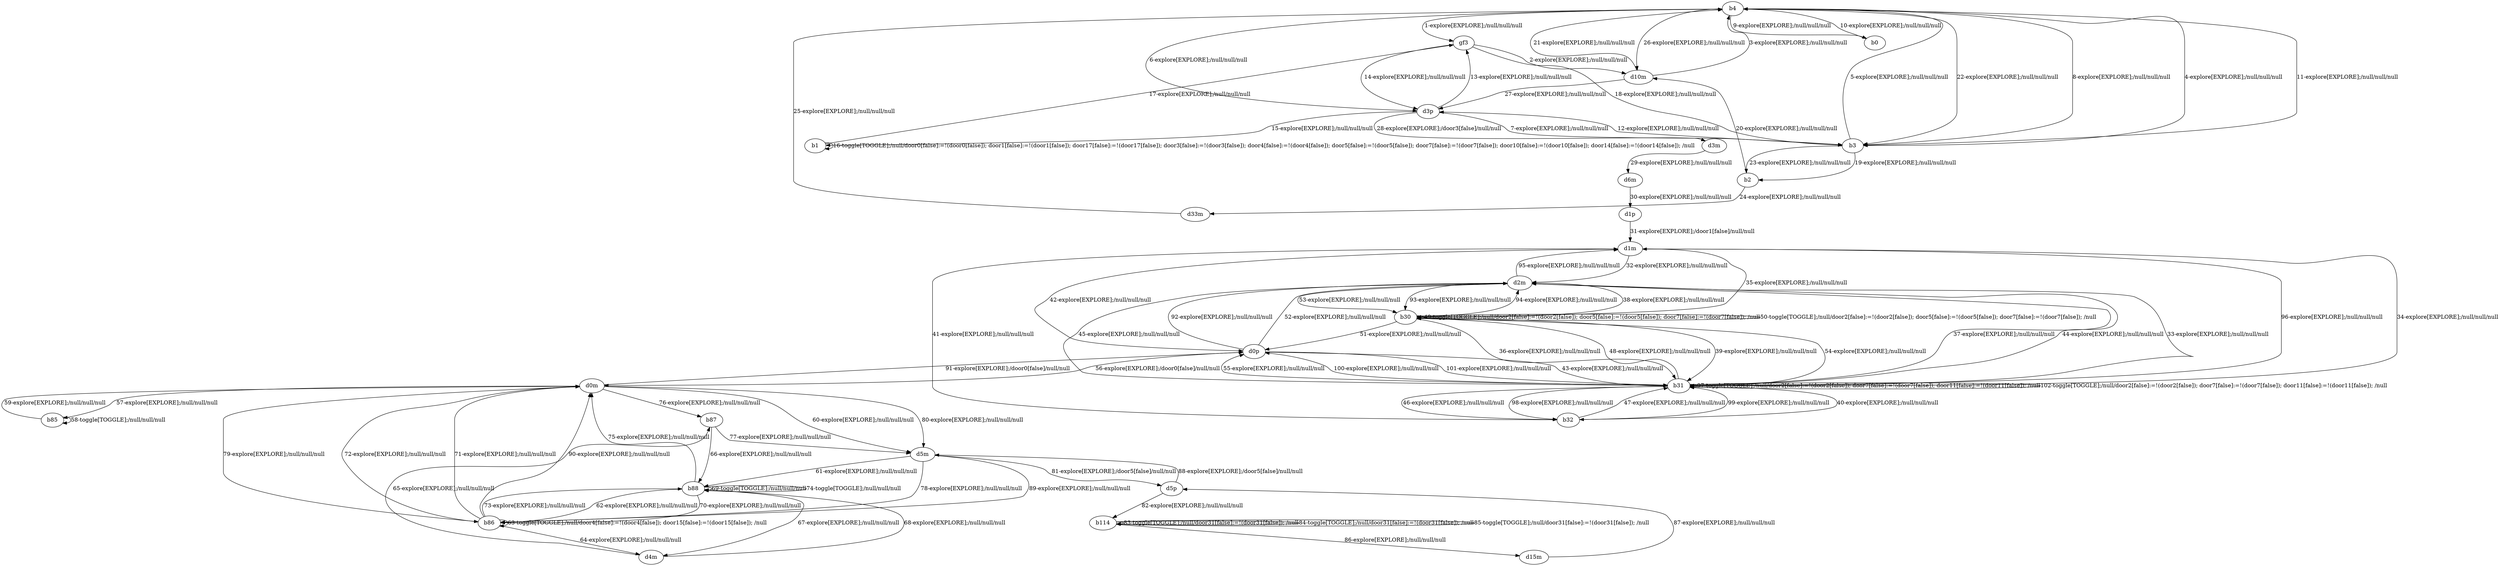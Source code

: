 # Total number of goals covered by this test: 1
# b85 --> b85

digraph g {
"b4" -> "gf3" [label = "1-explore[EXPLORE];/null/null/null"];
"gf3" -> "d10m" [label = "2-explore[EXPLORE];/null/null/null"];
"d10m" -> "b4" [label = "3-explore[EXPLORE];/null/null/null"];
"b4" -> "b3" [label = "4-explore[EXPLORE];/null/null/null"];
"b3" -> "b4" [label = "5-explore[EXPLORE];/null/null/null"];
"b4" -> "d3p" [label = "6-explore[EXPLORE];/null/null/null"];
"d3p" -> "b3" [label = "7-explore[EXPLORE];/null/null/null"];
"b3" -> "b4" [label = "8-explore[EXPLORE];/null/null/null"];
"b4" -> "b0" [label = "9-explore[EXPLORE];/null/null/null"];
"b0" -> "b4" [label = "10-explore[EXPLORE];/null/null/null"];
"b4" -> "b3" [label = "11-explore[EXPLORE];/null/null/null"];
"b3" -> "d3p" [label = "12-explore[EXPLORE];/null/null/null"];
"d3p" -> "gf3" [label = "13-explore[EXPLORE];/null/null/null"];
"gf3" -> "d3p" [label = "14-explore[EXPLORE];/null/null/null"];
"d3p" -> "b1" [label = "15-explore[EXPLORE];/null/null/null"];
"b1" -> "b1" [label = "16-toggle[TOGGLE];/null/door0[false]:=!(door0[false]); door1[false]:=!(door1[false]); door17[false]:=!(door17[false]); door3[false]:=!(door3[false]); door4[false]:=!(door4[false]); door5[false]:=!(door5[false]); door7[false]:=!(door7[false]); door10[false]:=!(door10[false]); door14[false]:=!(door14[false]); /null"];
"b1" -> "gf3" [label = "17-explore[EXPLORE];/null/null/null"];
"gf3" -> "b3" [label = "18-explore[EXPLORE];/null/null/null"];
"b3" -> "b2" [label = "19-explore[EXPLORE];/null/null/null"];
"b2" -> "d10m" [label = "20-explore[EXPLORE];/null/null/null"];
"d10m" -> "b4" [label = "21-explore[EXPLORE];/null/null/null"];
"b4" -> "b3" [label = "22-explore[EXPLORE];/null/null/null"];
"b3" -> "b2" [label = "23-explore[EXPLORE];/null/null/null"];
"b2" -> "d33m" [label = "24-explore[EXPLORE];/null/null/null"];
"d33m" -> "b4" [label = "25-explore[EXPLORE];/null/null/null"];
"b4" -> "d10m" [label = "26-explore[EXPLORE];/null/null/null"];
"d10m" -> "d3p" [label = "27-explore[EXPLORE];/null/null/null"];
"d3p" -> "d3m" [label = "28-explore[EXPLORE];/door3[false]/null/null"];
"d3m" -> "d6m" [label = "29-explore[EXPLORE];/null/null/null"];
"d6m" -> "d1p" [label = "30-explore[EXPLORE];/null/null/null"];
"d1p" -> "d1m" [label = "31-explore[EXPLORE];/door1[false]/null/null"];
"d1m" -> "d2m" [label = "32-explore[EXPLORE];/null/null/null"];
"d2m" -> "b31" [label = "33-explore[EXPLORE];/null/null/null"];
"b31" -> "d1m" [label = "34-explore[EXPLORE];/null/null/null"];
"d1m" -> "b30" [label = "35-explore[EXPLORE];/null/null/null"];
"b30" -> "b31" [label = "36-explore[EXPLORE];/null/null/null"];
"b31" -> "d2m" [label = "37-explore[EXPLORE];/null/null/null"];
"d2m" -> "b30" [label = "38-explore[EXPLORE];/null/null/null"];
"b30" -> "b31" [label = "39-explore[EXPLORE];/null/null/null"];
"b31" -> "b32" [label = "40-explore[EXPLORE];/null/null/null"];
"b32" -> "d1m" [label = "41-explore[EXPLORE];/null/null/null"];
"d1m" -> "d0p" [label = "42-explore[EXPLORE];/null/null/null"];
"d0p" -> "b31" [label = "43-explore[EXPLORE];/null/null/null"];
"b31" -> "d2m" [label = "44-explore[EXPLORE];/null/null/null"];
"d2m" -> "b31" [label = "45-explore[EXPLORE];/null/null/null"];
"b31" -> "b32" [label = "46-explore[EXPLORE];/null/null/null"];
"b32" -> "b31" [label = "47-explore[EXPLORE];/null/null/null"];
"b31" -> "b30" [label = "48-explore[EXPLORE];/null/null/null"];
"b30" -> "b30" [label = "49-toggle[TOGGLE];/null/door2[false]:=!(door2[false]); door5[false]:=!(door5[false]); door7[false]:=!(door7[false]); /null"];
"b30" -> "b30" [label = "50-toggle[TOGGLE];/null/door2[false]:=!(door2[false]); door5[false]:=!(door5[false]); door7[false]:=!(door7[false]); /null"];
"b30" -> "d0p" [label = "51-explore[EXPLORE];/null/null/null"];
"d0p" -> "d2m" [label = "52-explore[EXPLORE];/null/null/null"];
"d2m" -> "b30" [label = "53-explore[EXPLORE];/null/null/null"];
"b30" -> "b31" [label = "54-explore[EXPLORE];/null/null/null"];
"b31" -> "d0p" [label = "55-explore[EXPLORE];/null/null/null"];
"d0p" -> "d0m" [label = "56-explore[EXPLORE];/door0[false]/null/null"];
"d0m" -> "b85" [label = "57-explore[EXPLORE];/null/null/null"];
"b85" -> "b85" [label = "58-toggle[TOGGLE];/null/null/null"];
"b85" -> "d0m" [label = "59-explore[EXPLORE];/null/null/null"];
"d0m" -> "d5m" [label = "60-explore[EXPLORE];/null/null/null"];
"d5m" -> "b88" [label = "61-explore[EXPLORE];/null/null/null"];
"b88" -> "b86" [label = "62-explore[EXPLORE];/null/null/null"];
"b86" -> "b86" [label = "63-toggle[TOGGLE];/null/door4[false]:=!(door4[false]); door15[false]:=!(door15[false]); /null"];
"b86" -> "d4m" [label = "64-explore[EXPLORE];/null/null/null"];
"d4m" -> "b87" [label = "65-explore[EXPLORE];/null/null/null"];
"b87" -> "b88" [label = "66-explore[EXPLORE];/null/null/null"];
"b88" -> "d4m" [label = "67-explore[EXPLORE];/null/null/null"];
"d4m" -> "b88" [label = "68-explore[EXPLORE];/null/null/null"];
"b88" -> "b88" [label = "69-toggle[TOGGLE];/null/null/null"];
"b88" -> "b86" [label = "70-explore[EXPLORE];/null/null/null"];
"b86" -> "d0m" [label = "71-explore[EXPLORE];/null/null/null"];
"d0m" -> "b86" [label = "72-explore[EXPLORE];/null/null/null"];
"b86" -> "b88" [label = "73-explore[EXPLORE];/null/null/null"];
"b88" -> "b88" [label = "74-toggle[TOGGLE];/null/null/null"];
"b88" -> "d0m" [label = "75-explore[EXPLORE];/null/null/null"];
"d0m" -> "b87" [label = "76-explore[EXPLORE];/null/null/null"];
"b87" -> "d5m" [label = "77-explore[EXPLORE];/null/null/null"];
"d5m" -> "b86" [label = "78-explore[EXPLORE];/null/null/null"];
"b86" -> "d0m" [label = "79-explore[EXPLORE];/null/null/null"];
"d0m" -> "d5m" [label = "80-explore[EXPLORE];/null/null/null"];
"d5m" -> "d5p" [label = "81-explore[EXPLORE];/door5[false]/null/null"];
"d5p" -> "b114" [label = "82-explore[EXPLORE];/null/null/null"];
"b114" -> "b114" [label = "83-toggle[TOGGLE];/null/door31[false]:=!(door31[false]); /null"];
"b114" -> "b114" [label = "84-toggle[TOGGLE];/null/door31[false]:=!(door31[false]); /null"];
"b114" -> "b114" [label = "85-toggle[TOGGLE];/null/door31[false]:=!(door31[false]); /null"];
"b114" -> "d15m" [label = "86-explore[EXPLORE];/null/null/null"];
"d15m" -> "d5p" [label = "87-explore[EXPLORE];/null/null/null"];
"d5p" -> "d5m" [label = "88-explore[EXPLORE];/door5[false]/null/null"];
"d5m" -> "b86" [label = "89-explore[EXPLORE];/null/null/null"];
"b86" -> "d0m" [label = "90-explore[EXPLORE];/null/null/null"];
"d0m" -> "d0p" [label = "91-explore[EXPLORE];/door0[false]/null/null"];
"d0p" -> "d2m" [label = "92-explore[EXPLORE];/null/null/null"];
"d2m" -> "b30" [label = "93-explore[EXPLORE];/null/null/null"];
"b30" -> "d2m" [label = "94-explore[EXPLORE];/null/null/null"];
"d2m" -> "d1m" [label = "95-explore[EXPLORE];/null/null/null"];
"d1m" -> "b31" [label = "96-explore[EXPLORE];/null/null/null"];
"b31" -> "b31" [label = "97-toggle[TOGGLE];/null/door2[false]:=!(door2[false]); door7[false]:=!(door7[false]); door11[false]:=!(door11[false]); /null"];
"b31" -> "b32" [label = "98-explore[EXPLORE];/null/null/null"];
"b32" -> "b31" [label = "99-explore[EXPLORE];/null/null/null"];
"b31" -> "d0p" [label = "100-explore[EXPLORE];/null/null/null"];
"d0p" -> "b31" [label = "101-explore[EXPLORE];/null/null/null"];
"b31" -> "b31" [label = "102-toggle[TOGGLE];/null/door2[false]:=!(door2[false]); door7[false]:=!(door7[false]); door11[false]:=!(door11[false]); /null"];
}